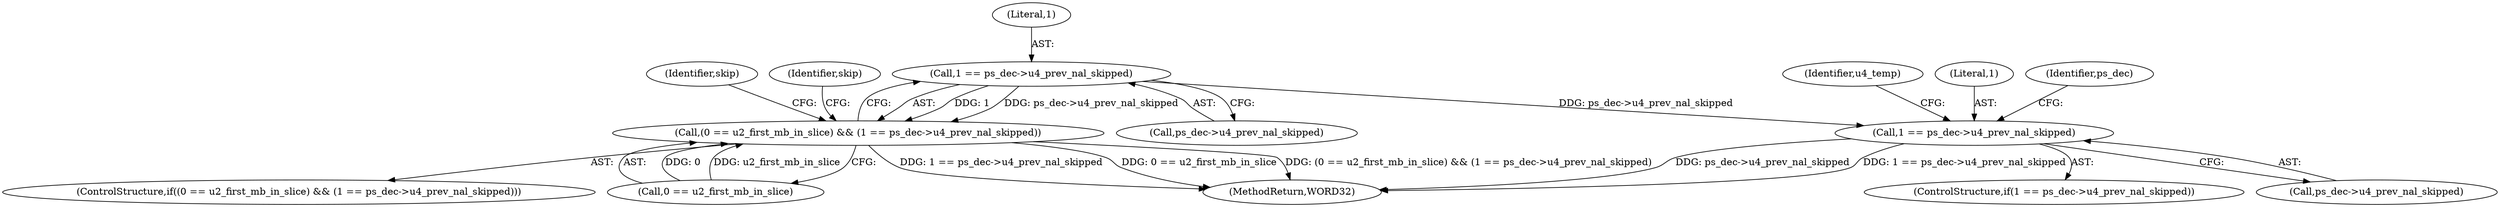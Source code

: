 digraph "0_Android_e629194c62a9a129ce378e08cb1059a8a53f1795_1@pointer" {
"1000382" [label="(Call,1 == ps_dec->u4_prev_nal_skipped)"];
"1000378" [label="(Call,(0 == u2_first_mb_in_slice) && (1 == ps_dec->u4_prev_nal_skipped))"];
"1000409" [label="(Call,1 == ps_dec->u4_prev_nal_skipped)"];
"1000408" [label="(ControlStructure,if(1 == ps_dec->u4_prev_nal_skipped))"];
"1000379" [label="(Call,0 == u2_first_mb_in_slice)"];
"1000389" [label="(Identifier,skip)"];
"1002570" [label="(MethodReturn,WORD32)"];
"1000423" [label="(Identifier,u4_temp)"];
"1000378" [label="(Call,(0 == u2_first_mb_in_slice) && (1 == ps_dec->u4_prev_nal_skipped))"];
"1000410" [label="(Literal,1)"];
"1000377" [label="(ControlStructure,if((0 == u2_first_mb_in_slice) && (1 == ps_dec->u4_prev_nal_skipped)))"];
"1000384" [label="(Call,ps_dec->u4_prev_nal_skipped)"];
"1000392" [label="(Identifier,skip)"];
"1000383" [label="(Literal,1)"];
"1000411" [label="(Call,ps_dec->u4_prev_nal_skipped)"];
"1000417" [label="(Identifier,ps_dec)"];
"1000409" [label="(Call,1 == ps_dec->u4_prev_nal_skipped)"];
"1000382" [label="(Call,1 == ps_dec->u4_prev_nal_skipped)"];
"1000382" -> "1000378"  [label="AST: "];
"1000382" -> "1000384"  [label="CFG: "];
"1000383" -> "1000382"  [label="AST: "];
"1000384" -> "1000382"  [label="AST: "];
"1000378" -> "1000382"  [label="CFG: "];
"1000382" -> "1000378"  [label="DDG: 1"];
"1000382" -> "1000378"  [label="DDG: ps_dec->u4_prev_nal_skipped"];
"1000382" -> "1000409"  [label="DDG: ps_dec->u4_prev_nal_skipped"];
"1000378" -> "1000377"  [label="AST: "];
"1000378" -> "1000379"  [label="CFG: "];
"1000379" -> "1000378"  [label="AST: "];
"1000389" -> "1000378"  [label="CFG: "];
"1000392" -> "1000378"  [label="CFG: "];
"1000378" -> "1002570"  [label="DDG: 0 == u2_first_mb_in_slice"];
"1000378" -> "1002570"  [label="DDG: (0 == u2_first_mb_in_slice) && (1 == ps_dec->u4_prev_nal_skipped)"];
"1000378" -> "1002570"  [label="DDG: 1 == ps_dec->u4_prev_nal_skipped"];
"1000379" -> "1000378"  [label="DDG: 0"];
"1000379" -> "1000378"  [label="DDG: u2_first_mb_in_slice"];
"1000409" -> "1000408"  [label="AST: "];
"1000409" -> "1000411"  [label="CFG: "];
"1000410" -> "1000409"  [label="AST: "];
"1000411" -> "1000409"  [label="AST: "];
"1000417" -> "1000409"  [label="CFG: "];
"1000423" -> "1000409"  [label="CFG: "];
"1000409" -> "1002570"  [label="DDG: ps_dec->u4_prev_nal_skipped"];
"1000409" -> "1002570"  [label="DDG: 1 == ps_dec->u4_prev_nal_skipped"];
}

